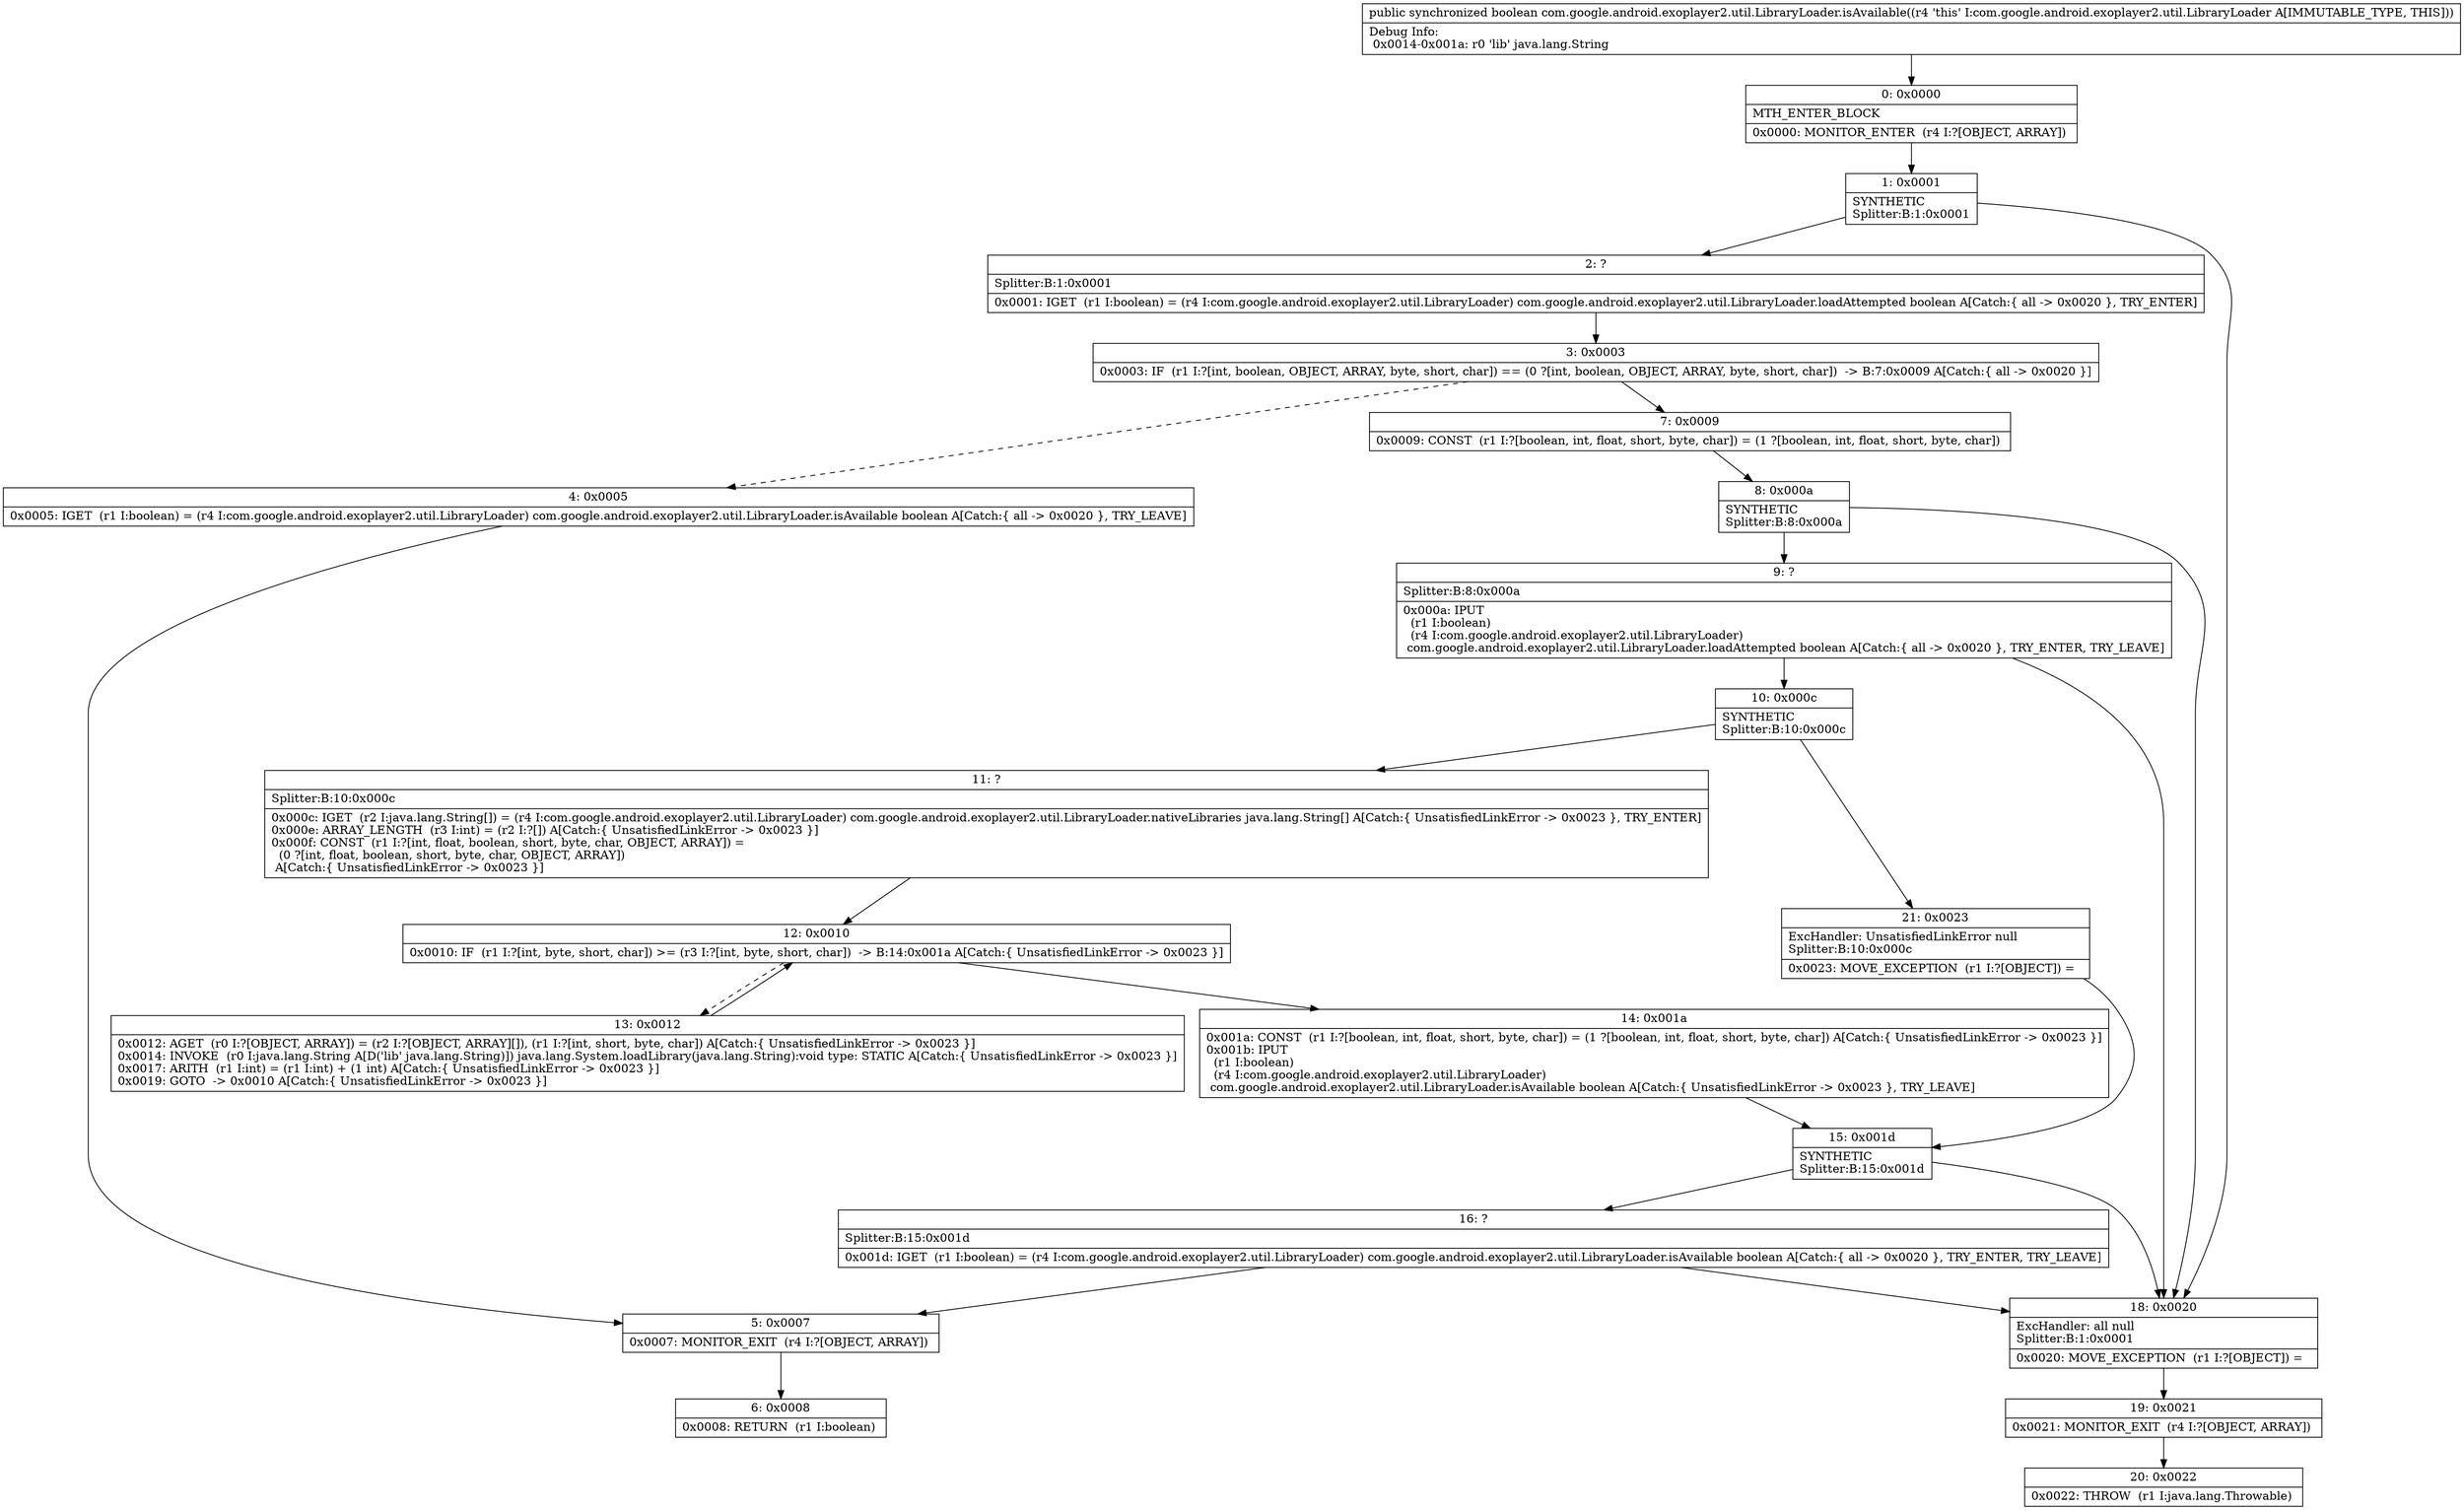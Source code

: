 digraph "CFG forcom.google.android.exoplayer2.util.LibraryLoader.isAvailable()Z" {
Node_0 [shape=record,label="{0\:\ 0x0000|MTH_ENTER_BLOCK\l|0x0000: MONITOR_ENTER  (r4 I:?[OBJECT, ARRAY]) \l}"];
Node_1 [shape=record,label="{1\:\ 0x0001|SYNTHETIC\lSplitter:B:1:0x0001\l}"];
Node_2 [shape=record,label="{2\:\ ?|Splitter:B:1:0x0001\l|0x0001: IGET  (r1 I:boolean) = (r4 I:com.google.android.exoplayer2.util.LibraryLoader) com.google.android.exoplayer2.util.LibraryLoader.loadAttempted boolean A[Catch:\{ all \-\> 0x0020 \}, TRY_ENTER]\l}"];
Node_3 [shape=record,label="{3\:\ 0x0003|0x0003: IF  (r1 I:?[int, boolean, OBJECT, ARRAY, byte, short, char]) == (0 ?[int, boolean, OBJECT, ARRAY, byte, short, char])  \-\> B:7:0x0009 A[Catch:\{ all \-\> 0x0020 \}]\l}"];
Node_4 [shape=record,label="{4\:\ 0x0005|0x0005: IGET  (r1 I:boolean) = (r4 I:com.google.android.exoplayer2.util.LibraryLoader) com.google.android.exoplayer2.util.LibraryLoader.isAvailable boolean A[Catch:\{ all \-\> 0x0020 \}, TRY_LEAVE]\l}"];
Node_5 [shape=record,label="{5\:\ 0x0007|0x0007: MONITOR_EXIT  (r4 I:?[OBJECT, ARRAY]) \l}"];
Node_6 [shape=record,label="{6\:\ 0x0008|0x0008: RETURN  (r1 I:boolean) \l}"];
Node_7 [shape=record,label="{7\:\ 0x0009|0x0009: CONST  (r1 I:?[boolean, int, float, short, byte, char]) = (1 ?[boolean, int, float, short, byte, char]) \l}"];
Node_8 [shape=record,label="{8\:\ 0x000a|SYNTHETIC\lSplitter:B:8:0x000a\l}"];
Node_9 [shape=record,label="{9\:\ ?|Splitter:B:8:0x000a\l|0x000a: IPUT  \l  (r1 I:boolean)\l  (r4 I:com.google.android.exoplayer2.util.LibraryLoader)\l com.google.android.exoplayer2.util.LibraryLoader.loadAttempted boolean A[Catch:\{ all \-\> 0x0020 \}, TRY_ENTER, TRY_LEAVE]\l}"];
Node_10 [shape=record,label="{10\:\ 0x000c|SYNTHETIC\lSplitter:B:10:0x000c\l}"];
Node_11 [shape=record,label="{11\:\ ?|Splitter:B:10:0x000c\l|0x000c: IGET  (r2 I:java.lang.String[]) = (r4 I:com.google.android.exoplayer2.util.LibraryLoader) com.google.android.exoplayer2.util.LibraryLoader.nativeLibraries java.lang.String[] A[Catch:\{ UnsatisfiedLinkError \-\> 0x0023 \}, TRY_ENTER]\l0x000e: ARRAY_LENGTH  (r3 I:int) = (r2 I:?[]) A[Catch:\{ UnsatisfiedLinkError \-\> 0x0023 \}]\l0x000f: CONST  (r1 I:?[int, float, boolean, short, byte, char, OBJECT, ARRAY]) = \l  (0 ?[int, float, boolean, short, byte, char, OBJECT, ARRAY])\l A[Catch:\{ UnsatisfiedLinkError \-\> 0x0023 \}]\l}"];
Node_12 [shape=record,label="{12\:\ 0x0010|0x0010: IF  (r1 I:?[int, byte, short, char]) \>= (r3 I:?[int, byte, short, char])  \-\> B:14:0x001a A[Catch:\{ UnsatisfiedLinkError \-\> 0x0023 \}]\l}"];
Node_13 [shape=record,label="{13\:\ 0x0012|0x0012: AGET  (r0 I:?[OBJECT, ARRAY]) = (r2 I:?[OBJECT, ARRAY][]), (r1 I:?[int, short, byte, char]) A[Catch:\{ UnsatisfiedLinkError \-\> 0x0023 \}]\l0x0014: INVOKE  (r0 I:java.lang.String A[D('lib' java.lang.String)]) java.lang.System.loadLibrary(java.lang.String):void type: STATIC A[Catch:\{ UnsatisfiedLinkError \-\> 0x0023 \}]\l0x0017: ARITH  (r1 I:int) = (r1 I:int) + (1 int) A[Catch:\{ UnsatisfiedLinkError \-\> 0x0023 \}]\l0x0019: GOTO  \-\> 0x0010 A[Catch:\{ UnsatisfiedLinkError \-\> 0x0023 \}]\l}"];
Node_14 [shape=record,label="{14\:\ 0x001a|0x001a: CONST  (r1 I:?[boolean, int, float, short, byte, char]) = (1 ?[boolean, int, float, short, byte, char]) A[Catch:\{ UnsatisfiedLinkError \-\> 0x0023 \}]\l0x001b: IPUT  \l  (r1 I:boolean)\l  (r4 I:com.google.android.exoplayer2.util.LibraryLoader)\l com.google.android.exoplayer2.util.LibraryLoader.isAvailable boolean A[Catch:\{ UnsatisfiedLinkError \-\> 0x0023 \}, TRY_LEAVE]\l}"];
Node_15 [shape=record,label="{15\:\ 0x001d|SYNTHETIC\lSplitter:B:15:0x001d\l}"];
Node_16 [shape=record,label="{16\:\ ?|Splitter:B:15:0x001d\l|0x001d: IGET  (r1 I:boolean) = (r4 I:com.google.android.exoplayer2.util.LibraryLoader) com.google.android.exoplayer2.util.LibraryLoader.isAvailable boolean A[Catch:\{ all \-\> 0x0020 \}, TRY_ENTER, TRY_LEAVE]\l}"];
Node_18 [shape=record,label="{18\:\ 0x0020|ExcHandler: all null\lSplitter:B:1:0x0001\l|0x0020: MOVE_EXCEPTION  (r1 I:?[OBJECT]) =  \l}"];
Node_19 [shape=record,label="{19\:\ 0x0021|0x0021: MONITOR_EXIT  (r4 I:?[OBJECT, ARRAY]) \l}"];
Node_20 [shape=record,label="{20\:\ 0x0022|0x0022: THROW  (r1 I:java.lang.Throwable) \l}"];
Node_21 [shape=record,label="{21\:\ 0x0023|ExcHandler: UnsatisfiedLinkError null\lSplitter:B:10:0x000c\l|0x0023: MOVE_EXCEPTION  (r1 I:?[OBJECT]) =  \l}"];
MethodNode[shape=record,label="{public synchronized boolean com.google.android.exoplayer2.util.LibraryLoader.isAvailable((r4 'this' I:com.google.android.exoplayer2.util.LibraryLoader A[IMMUTABLE_TYPE, THIS]))  | Debug Info:\l  0x0014\-0x001a: r0 'lib' java.lang.String\l}"];
MethodNode -> Node_0;
Node_0 -> Node_1;
Node_1 -> Node_2;
Node_1 -> Node_18;
Node_2 -> Node_3;
Node_3 -> Node_4[style=dashed];
Node_3 -> Node_7;
Node_4 -> Node_5;
Node_5 -> Node_6;
Node_7 -> Node_8;
Node_8 -> Node_9;
Node_8 -> Node_18;
Node_9 -> Node_10;
Node_9 -> Node_18;
Node_10 -> Node_11;
Node_10 -> Node_21;
Node_11 -> Node_12;
Node_12 -> Node_13[style=dashed];
Node_12 -> Node_14;
Node_13 -> Node_12;
Node_14 -> Node_15;
Node_15 -> Node_16;
Node_15 -> Node_18;
Node_16 -> Node_18;
Node_16 -> Node_5;
Node_18 -> Node_19;
Node_19 -> Node_20;
Node_21 -> Node_15;
}

